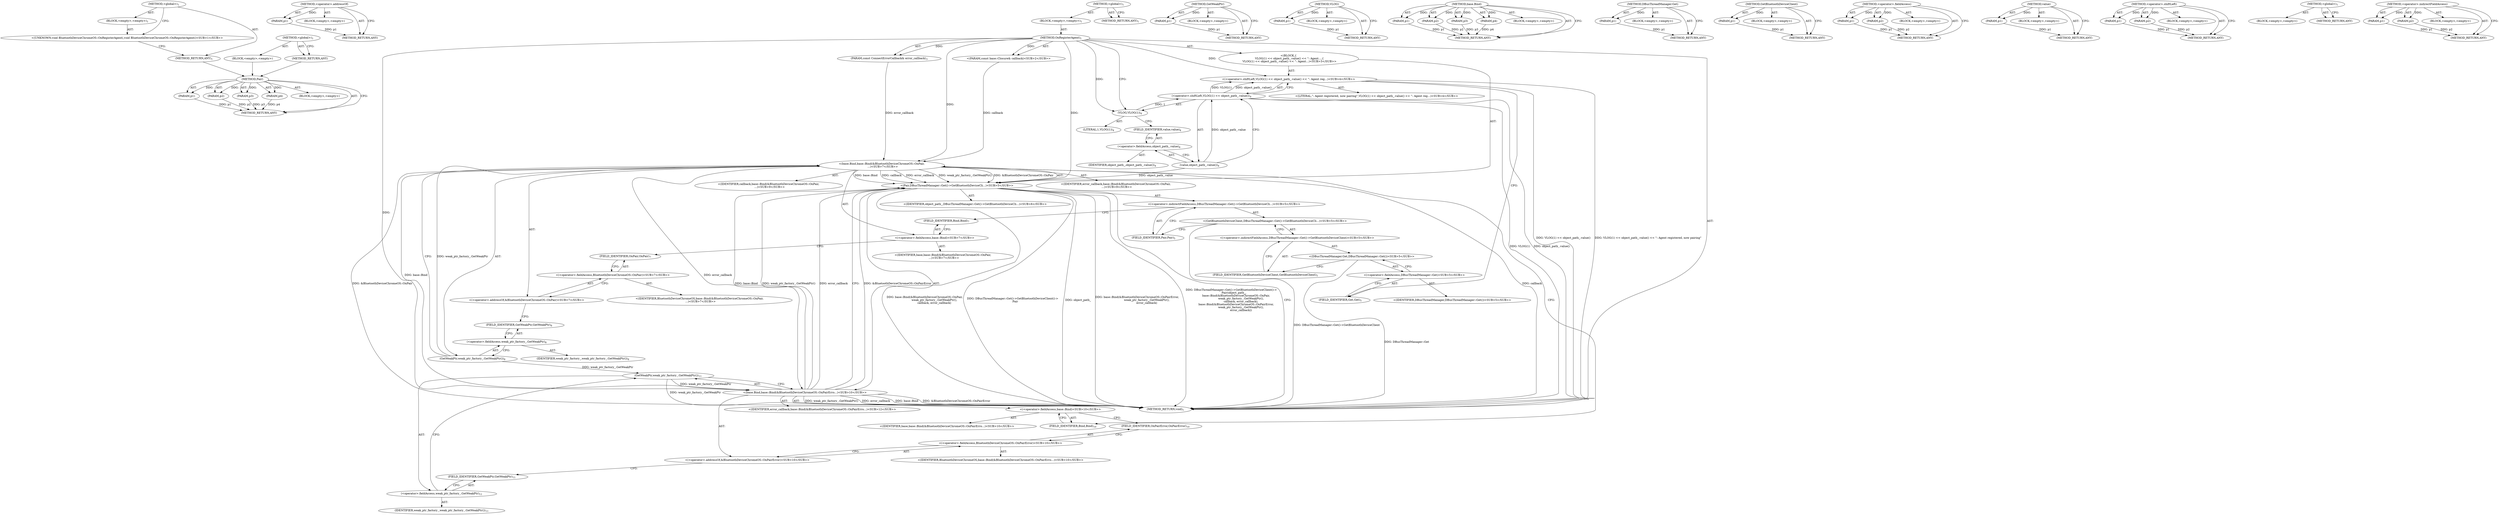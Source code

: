 digraph "&lt;global&gt;" {
vulnerable_102 [label=<(METHOD,Pair)>];
vulnerable_103 [label=<(PARAM,p1)>];
vulnerable_104 [label=<(PARAM,p2)>];
vulnerable_105 [label=<(PARAM,p3)>];
vulnerable_106 [label=<(PARAM,p4)>];
vulnerable_107 [label=<(BLOCK,&lt;empty&gt;,&lt;empty&gt;)>];
vulnerable_108 [label=<(METHOD_RETURN,ANY)>];
vulnerable_129 [label=<(METHOD,&lt;operator&gt;.addressOf)>];
vulnerable_130 [label=<(PARAM,p1)>];
vulnerable_131 [label=<(BLOCK,&lt;empty&gt;,&lt;empty&gt;)>];
vulnerable_132 [label=<(METHOD_RETURN,ANY)>];
vulnerable_6 [label=<(METHOD,&lt;global&gt;)<SUB>1</SUB>>];
vulnerable_7 [label=<(BLOCK,&lt;empty&gt;,&lt;empty&gt;)<SUB>1</SUB>>];
vulnerable_8 [label=<(METHOD,OnRegisterAgent)<SUB>1</SUB>>];
vulnerable_9 [label="<(PARAM,const base::Closure&amp; callback)<SUB>2</SUB>>"];
vulnerable_10 [label=<(PARAM,const ConnectErrorCallback&amp; error_callback)<SUB>3</SUB>>];
vulnerable_11 [label="<(BLOCK,{
  VLOG(1) &lt;&lt; object_path_.value() &lt;&lt; &quot;: Agent...,{
  VLOG(1) &lt;&lt; object_path_.value() &lt;&lt; &quot;: Agent...)<SUB>3</SUB>>"];
vulnerable_12 [label="<(&lt;operator&gt;.shiftLeft,VLOG(1) &lt;&lt; object_path_.value() &lt;&lt; &quot;: Agent reg...)<SUB>4</SUB>>"];
vulnerable_13 [label=<(&lt;operator&gt;.shiftLeft,VLOG(1) &lt;&lt; object_path_.value())<SUB>4</SUB>>];
vulnerable_14 [label=<(VLOG,VLOG(1))<SUB>4</SUB>>];
vulnerable_15 [label=<(LITERAL,1,VLOG(1))<SUB>4</SUB>>];
vulnerable_16 [label=<(value,object_path_.value())<SUB>4</SUB>>];
vulnerable_17 [label=<(&lt;operator&gt;.fieldAccess,object_path_.value)<SUB>4</SUB>>];
vulnerable_18 [label=<(IDENTIFIER,object_path_,object_path_.value())<SUB>4</SUB>>];
vulnerable_19 [label=<(FIELD_IDENTIFIER,value,value)<SUB>4</SUB>>];
vulnerable_20 [label="<(LITERAL,&quot;: Agent registered, now pairing&quot;,VLOG(1) &lt;&lt; object_path_.value() &lt;&lt; &quot;: Agent reg...)<SUB>4</SUB>>"];
vulnerable_21 [label="<(Pair,DBusThreadManager::Get()-&gt;GetBluetoothDeviceCli...)<SUB>5</SUB>>"];
vulnerable_22 [label="<(&lt;operator&gt;.indirectFieldAccess,DBusThreadManager::Get()-&gt;GetBluetoothDeviceCli...)<SUB>5</SUB>>"];
vulnerable_23 [label="<(GetBluetoothDeviceClient,DBusThreadManager::Get()-&gt;GetBluetoothDeviceCli...)<SUB>5</SUB>>"];
vulnerable_24 [label="<(&lt;operator&gt;.indirectFieldAccess,DBusThreadManager::Get()-&gt;GetBluetoothDeviceClient)<SUB>5</SUB>>"];
vulnerable_25 [label="<(DBusThreadManager.Get,DBusThreadManager::Get())<SUB>5</SUB>>"];
vulnerable_26 [label="<(&lt;operator&gt;.fieldAccess,DBusThreadManager::Get)<SUB>5</SUB>>"];
vulnerable_27 [label="<(IDENTIFIER,DBusThreadManager,DBusThreadManager::Get())<SUB>5</SUB>>"];
vulnerable_28 [label=<(FIELD_IDENTIFIER,Get,Get)<SUB>5</SUB>>];
vulnerable_29 [label=<(FIELD_IDENTIFIER,GetBluetoothDeviceClient,GetBluetoothDeviceClient)<SUB>5</SUB>>];
vulnerable_30 [label=<(FIELD_IDENTIFIER,Pair,Pair)<SUB>5</SUB>>];
vulnerable_31 [label="<(IDENTIFIER,object_path_,DBusThreadManager::Get()-&gt;GetBluetoothDeviceCli...)<SUB>6</SUB>>"];
vulnerable_32 [label="<(base.Bind,base::Bind(&amp;BluetoothDeviceChromeOS::OnPair,
  ...)<SUB>7</SUB>>"];
vulnerable_33 [label="<(&lt;operator&gt;.fieldAccess,base::Bind)<SUB>7</SUB>>"];
vulnerable_34 [label="<(IDENTIFIER,base,base::Bind(&amp;BluetoothDeviceChromeOS::OnPair,
  ...)<SUB>7</SUB>>"];
vulnerable_35 [label=<(FIELD_IDENTIFIER,Bind,Bind)<SUB>7</SUB>>];
vulnerable_36 [label="<(&lt;operator&gt;.addressOf,&amp;BluetoothDeviceChromeOS::OnPair)<SUB>7</SUB>>"];
vulnerable_37 [label="<(&lt;operator&gt;.fieldAccess,BluetoothDeviceChromeOS::OnPair)<SUB>7</SUB>>"];
vulnerable_38 [label="<(IDENTIFIER,BluetoothDeviceChromeOS,base::Bind(&amp;BluetoothDeviceChromeOS::OnPair,
  ...)<SUB>7</SUB>>"];
vulnerable_39 [label=<(FIELD_IDENTIFIER,OnPair,OnPair)<SUB>7</SUB>>];
vulnerable_40 [label=<(GetWeakPtr,weak_ptr_factory_.GetWeakPtr())<SUB>8</SUB>>];
vulnerable_41 [label=<(&lt;operator&gt;.fieldAccess,weak_ptr_factory_.GetWeakPtr)<SUB>8</SUB>>];
vulnerable_42 [label=<(IDENTIFIER,weak_ptr_factory_,weak_ptr_factory_.GetWeakPtr())<SUB>8</SUB>>];
vulnerable_43 [label=<(FIELD_IDENTIFIER,GetWeakPtr,GetWeakPtr)<SUB>8</SUB>>];
vulnerable_44 [label="<(IDENTIFIER,callback,base::Bind(&amp;BluetoothDeviceChromeOS::OnPair,
  ...)<SUB>9</SUB>>"];
vulnerable_45 [label="<(IDENTIFIER,error_callback,base::Bind(&amp;BluetoothDeviceChromeOS::OnPair,
  ...)<SUB>9</SUB>>"];
vulnerable_46 [label="<(base.Bind,base::Bind(&amp;BluetoothDeviceChromeOS::OnPairErro...)<SUB>10</SUB>>"];
vulnerable_47 [label="<(&lt;operator&gt;.fieldAccess,base::Bind)<SUB>10</SUB>>"];
vulnerable_48 [label="<(IDENTIFIER,base,base::Bind(&amp;BluetoothDeviceChromeOS::OnPairErro...)<SUB>10</SUB>>"];
vulnerable_49 [label=<(FIELD_IDENTIFIER,Bind,Bind)<SUB>10</SUB>>];
vulnerable_50 [label="<(&lt;operator&gt;.addressOf,&amp;BluetoothDeviceChromeOS::OnPairError)<SUB>10</SUB>>"];
vulnerable_51 [label="<(&lt;operator&gt;.fieldAccess,BluetoothDeviceChromeOS::OnPairError)<SUB>10</SUB>>"];
vulnerable_52 [label="<(IDENTIFIER,BluetoothDeviceChromeOS,base::Bind(&amp;BluetoothDeviceChromeOS::OnPairErro...)<SUB>10</SUB>>"];
vulnerable_53 [label=<(FIELD_IDENTIFIER,OnPairError,OnPairError)<SUB>10</SUB>>];
vulnerable_54 [label=<(GetWeakPtr,weak_ptr_factory_.GetWeakPtr())<SUB>11</SUB>>];
vulnerable_55 [label=<(&lt;operator&gt;.fieldAccess,weak_ptr_factory_.GetWeakPtr)<SUB>11</SUB>>];
vulnerable_56 [label=<(IDENTIFIER,weak_ptr_factory_,weak_ptr_factory_.GetWeakPtr())<SUB>11</SUB>>];
vulnerable_57 [label=<(FIELD_IDENTIFIER,GetWeakPtr,GetWeakPtr)<SUB>11</SUB>>];
vulnerable_58 [label="<(IDENTIFIER,error_callback,base::Bind(&amp;BluetoothDeviceChromeOS::OnPairErro...)<SUB>12</SUB>>"];
vulnerable_59 [label=<(METHOD_RETURN,void)<SUB>1</SUB>>];
vulnerable_61 [label=<(METHOD_RETURN,ANY)<SUB>1</SUB>>];
vulnerable_133 [label=<(METHOD,GetWeakPtr)>];
vulnerable_134 [label=<(PARAM,p1)>];
vulnerable_135 [label=<(BLOCK,&lt;empty&gt;,&lt;empty&gt;)>];
vulnerable_136 [label=<(METHOD_RETURN,ANY)>];
vulnerable_89 [label=<(METHOD,VLOG)>];
vulnerable_90 [label=<(PARAM,p1)>];
vulnerable_91 [label=<(BLOCK,&lt;empty&gt;,&lt;empty&gt;)>];
vulnerable_92 [label=<(METHOD_RETURN,ANY)>];
vulnerable_122 [label=<(METHOD,base.Bind)>];
vulnerable_123 [label=<(PARAM,p1)>];
vulnerable_124 [label=<(PARAM,p2)>];
vulnerable_125 [label=<(PARAM,p3)>];
vulnerable_126 [label=<(PARAM,p4)>];
vulnerable_127 [label=<(BLOCK,&lt;empty&gt;,&lt;empty&gt;)>];
vulnerable_128 [label=<(METHOD_RETURN,ANY)>];
vulnerable_118 [label=<(METHOD,DBusThreadManager.Get)>];
vulnerable_119 [label=<(PARAM,p1)>];
vulnerable_120 [label=<(BLOCK,&lt;empty&gt;,&lt;empty&gt;)>];
vulnerable_121 [label=<(METHOD_RETURN,ANY)>];
vulnerable_114 [label=<(METHOD,GetBluetoothDeviceClient)>];
vulnerable_115 [label=<(PARAM,p1)>];
vulnerable_116 [label=<(BLOCK,&lt;empty&gt;,&lt;empty&gt;)>];
vulnerable_117 [label=<(METHOD_RETURN,ANY)>];
vulnerable_97 [label=<(METHOD,&lt;operator&gt;.fieldAccess)>];
vulnerable_98 [label=<(PARAM,p1)>];
vulnerable_99 [label=<(PARAM,p2)>];
vulnerable_100 [label=<(BLOCK,&lt;empty&gt;,&lt;empty&gt;)>];
vulnerable_101 [label=<(METHOD_RETURN,ANY)>];
vulnerable_93 [label=<(METHOD,value)>];
vulnerable_94 [label=<(PARAM,p1)>];
vulnerable_95 [label=<(BLOCK,&lt;empty&gt;,&lt;empty&gt;)>];
vulnerable_96 [label=<(METHOD_RETURN,ANY)>];
vulnerable_84 [label=<(METHOD,&lt;operator&gt;.shiftLeft)>];
vulnerable_85 [label=<(PARAM,p1)>];
vulnerable_86 [label=<(PARAM,p2)>];
vulnerable_87 [label=<(BLOCK,&lt;empty&gt;,&lt;empty&gt;)>];
vulnerable_88 [label=<(METHOD_RETURN,ANY)>];
vulnerable_78 [label=<(METHOD,&lt;global&gt;)<SUB>1</SUB>>];
vulnerable_79 [label=<(BLOCK,&lt;empty&gt;,&lt;empty&gt;)>];
vulnerable_80 [label=<(METHOD_RETURN,ANY)>];
vulnerable_109 [label=<(METHOD,&lt;operator&gt;.indirectFieldAccess)>];
vulnerable_110 [label=<(PARAM,p1)>];
vulnerable_111 [label=<(PARAM,p2)>];
vulnerable_112 [label=<(BLOCK,&lt;empty&gt;,&lt;empty&gt;)>];
vulnerable_113 [label=<(METHOD_RETURN,ANY)>];
fixed_6 [label=<(METHOD,&lt;global&gt;)<SUB>1</SUB>>];
fixed_7 [label=<(BLOCK,&lt;empty&gt;,&lt;empty&gt;)<SUB>1</SUB>>];
fixed_8 [label="<(UNKNOWN,void BluetoothDeviceChromeOS::OnRegisterAgent(,void BluetoothDeviceChromeOS::OnRegisterAgent()<SUB>1</SUB>>"];
fixed_9 [label=<(METHOD_RETURN,ANY)<SUB>1</SUB>>];
fixed_14 [label=<(METHOD,&lt;global&gt;)<SUB>1</SUB>>];
fixed_15 [label=<(BLOCK,&lt;empty&gt;,&lt;empty&gt;)>];
fixed_16 [label=<(METHOD_RETURN,ANY)>];
vulnerable_102 -> vulnerable_103  [key=0, label="AST: "];
vulnerable_102 -> vulnerable_103  [key=1, label="DDG: "];
vulnerable_102 -> vulnerable_107  [key=0, label="AST: "];
vulnerable_102 -> vulnerable_104  [key=0, label="AST: "];
vulnerable_102 -> vulnerable_104  [key=1, label="DDG: "];
vulnerable_102 -> vulnerable_108  [key=0, label="AST: "];
vulnerable_102 -> vulnerable_108  [key=1, label="CFG: "];
vulnerable_102 -> vulnerable_105  [key=0, label="AST: "];
vulnerable_102 -> vulnerable_105  [key=1, label="DDG: "];
vulnerable_102 -> vulnerable_106  [key=0, label="AST: "];
vulnerable_102 -> vulnerable_106  [key=1, label="DDG: "];
vulnerable_103 -> vulnerable_108  [key=0, label="DDG: p1"];
vulnerable_104 -> vulnerable_108  [key=0, label="DDG: p2"];
vulnerable_105 -> vulnerable_108  [key=0, label="DDG: p3"];
vulnerable_106 -> vulnerable_108  [key=0, label="DDG: p4"];
vulnerable_129 -> vulnerable_130  [key=0, label="AST: "];
vulnerable_129 -> vulnerable_130  [key=1, label="DDG: "];
vulnerable_129 -> vulnerable_131  [key=0, label="AST: "];
vulnerable_129 -> vulnerable_132  [key=0, label="AST: "];
vulnerable_129 -> vulnerable_132  [key=1, label="CFG: "];
vulnerable_130 -> vulnerable_132  [key=0, label="DDG: p1"];
vulnerable_6 -> vulnerable_7  [key=0, label="AST: "];
vulnerable_6 -> vulnerable_61  [key=0, label="AST: "];
vulnerable_6 -> vulnerable_61  [key=1, label="CFG: "];
vulnerable_7 -> vulnerable_8  [key=0, label="AST: "];
vulnerable_8 -> vulnerable_9  [key=0, label="AST: "];
vulnerable_8 -> vulnerable_9  [key=1, label="DDG: "];
vulnerable_8 -> vulnerable_10  [key=0, label="AST: "];
vulnerable_8 -> vulnerable_10  [key=1, label="DDG: "];
vulnerable_8 -> vulnerable_11  [key=0, label="AST: "];
vulnerable_8 -> vulnerable_59  [key=0, label="AST: "];
vulnerable_8 -> vulnerable_14  [key=0, label="CFG: "];
vulnerable_8 -> vulnerable_14  [key=1, label="DDG: "];
vulnerable_8 -> vulnerable_12  [key=0, label="DDG: "];
vulnerable_8 -> vulnerable_21  [key=0, label="DDG: "];
vulnerable_8 -> vulnerable_32  [key=0, label="DDG: "];
vulnerable_8 -> vulnerable_46  [key=0, label="DDG: "];
vulnerable_9 -> vulnerable_32  [key=0, label="DDG: callback"];
vulnerable_10 -> vulnerable_32  [key=0, label="DDG: error_callback"];
vulnerable_11 -> vulnerable_12  [key=0, label="AST: "];
vulnerable_11 -> vulnerable_21  [key=0, label="AST: "];
vulnerable_12 -> vulnerable_13  [key=0, label="AST: "];
vulnerable_12 -> vulnerable_20  [key=0, label="AST: "];
vulnerable_12 -> vulnerable_28  [key=0, label="CFG: "];
vulnerable_12 -> vulnerable_59  [key=0, label="DDG: VLOG(1) &lt;&lt; object_path_.value()"];
vulnerable_12 -> vulnerable_59  [key=1, label="DDG: VLOG(1) &lt;&lt; object_path_.value() &lt;&lt; &quot;: Agent registered, now pairing&quot;"];
vulnerable_13 -> vulnerable_14  [key=0, label="AST: "];
vulnerable_13 -> vulnerable_16  [key=0, label="AST: "];
vulnerable_13 -> vulnerable_12  [key=0, label="CFG: "];
vulnerable_13 -> vulnerable_12  [key=1, label="DDG: VLOG(1)"];
vulnerable_13 -> vulnerable_12  [key=2, label="DDG: object_path_.value()"];
vulnerable_13 -> vulnerable_59  [key=0, label="DDG: VLOG(1)"];
vulnerable_13 -> vulnerable_59  [key=1, label="DDG: object_path_.value()"];
vulnerable_14 -> vulnerable_15  [key=0, label="AST: "];
vulnerable_14 -> vulnerable_19  [key=0, label="CFG: "];
vulnerable_14 -> vulnerable_13  [key=0, label="DDG: 1"];
vulnerable_16 -> vulnerable_17  [key=0, label="AST: "];
vulnerable_16 -> vulnerable_13  [key=0, label="CFG: "];
vulnerable_16 -> vulnerable_13  [key=1, label="DDG: object_path_.value"];
vulnerable_16 -> vulnerable_21  [key=0, label="DDG: object_path_.value"];
vulnerable_17 -> vulnerable_18  [key=0, label="AST: "];
vulnerable_17 -> vulnerable_19  [key=0, label="AST: "];
vulnerable_17 -> vulnerable_16  [key=0, label="CFG: "];
vulnerable_19 -> vulnerable_17  [key=0, label="CFG: "];
vulnerable_21 -> vulnerable_22  [key=0, label="AST: "];
vulnerable_21 -> vulnerable_31  [key=0, label="AST: "];
vulnerable_21 -> vulnerable_32  [key=0, label="AST: "];
vulnerable_21 -> vulnerable_46  [key=0, label="AST: "];
vulnerable_21 -> vulnerable_59  [key=0, label="CFG: "];
vulnerable_21 -> vulnerable_59  [key=1, label="DDG: DBusThreadManager::Get()-&gt;GetBluetoothDeviceClient()-&gt;
      Pair"];
vulnerable_21 -> vulnerable_59  [key=2, label="DDG: object_path_"];
vulnerable_21 -> vulnerable_59  [key=3, label="DDG: base::Bind(&amp;BluetoothDeviceChromeOS::OnPair,
                      weak_ptr_factory_.GetWeakPtr(),
                      callback, error_callback)"];
vulnerable_21 -> vulnerable_59  [key=4, label="DDG: base::Bind(&amp;BluetoothDeviceChromeOS::OnPairError,
                      weak_ptr_factory_.GetWeakPtr(),
                      error_callback)"];
vulnerable_21 -> vulnerable_59  [key=5, label="DDG: DBusThreadManager::Get()-&gt;GetBluetoothDeviceClient()-&gt;
      Pair(object_path_,
           base::Bind(&amp;BluetoothDeviceChromeOS::OnPair,
                      weak_ptr_factory_.GetWeakPtr(),
                      callback, error_callback),
           base::Bind(&amp;BluetoothDeviceChromeOS::OnPairError,
                      weak_ptr_factory_.GetWeakPtr(),
                      error_callback))"];
vulnerable_22 -> vulnerable_23  [key=0, label="AST: "];
vulnerable_22 -> vulnerable_30  [key=0, label="AST: "];
vulnerable_22 -> vulnerable_35  [key=0, label="CFG: "];
vulnerable_23 -> vulnerable_24  [key=0, label="AST: "];
vulnerable_23 -> vulnerable_30  [key=0, label="CFG: "];
vulnerable_23 -> vulnerable_59  [key=0, label="DDG: DBusThreadManager::Get()-&gt;GetBluetoothDeviceClient"];
vulnerable_24 -> vulnerable_25  [key=0, label="AST: "];
vulnerable_24 -> vulnerable_29  [key=0, label="AST: "];
vulnerable_24 -> vulnerable_23  [key=0, label="CFG: "];
vulnerable_25 -> vulnerable_26  [key=0, label="AST: "];
vulnerable_25 -> vulnerable_29  [key=0, label="CFG: "];
vulnerable_25 -> vulnerable_59  [key=0, label="DDG: DBusThreadManager::Get"];
vulnerable_26 -> vulnerable_27  [key=0, label="AST: "];
vulnerable_26 -> vulnerable_28  [key=0, label="AST: "];
vulnerable_26 -> vulnerable_25  [key=0, label="CFG: "];
vulnerable_28 -> vulnerable_26  [key=0, label="CFG: "];
vulnerable_29 -> vulnerable_24  [key=0, label="CFG: "];
vulnerable_30 -> vulnerable_22  [key=0, label="CFG: "];
vulnerable_32 -> vulnerable_33  [key=0, label="AST: "];
vulnerable_32 -> vulnerable_36  [key=0, label="AST: "];
vulnerable_32 -> vulnerable_40  [key=0, label="AST: "];
vulnerable_32 -> vulnerable_44  [key=0, label="AST: "];
vulnerable_32 -> vulnerable_45  [key=0, label="AST: "];
vulnerable_32 -> vulnerable_49  [key=0, label="CFG: "];
vulnerable_32 -> vulnerable_59  [key=0, label="DDG: &amp;BluetoothDeviceChromeOS::OnPair"];
vulnerable_32 -> vulnerable_59  [key=1, label="DDG: callback"];
vulnerable_32 -> vulnerable_21  [key=0, label="DDG: base::Bind"];
vulnerable_32 -> vulnerable_21  [key=1, label="DDG: callback"];
vulnerable_32 -> vulnerable_21  [key=2, label="DDG: error_callback"];
vulnerable_32 -> vulnerable_21  [key=3, label="DDG: weak_ptr_factory_.GetWeakPtr()"];
vulnerable_32 -> vulnerable_21  [key=4, label="DDG: &amp;BluetoothDeviceChromeOS::OnPair"];
vulnerable_32 -> vulnerable_46  [key=0, label="DDG: base::Bind"];
vulnerable_32 -> vulnerable_46  [key=1, label="DDG: error_callback"];
vulnerable_33 -> vulnerable_34  [key=0, label="AST: "];
vulnerable_33 -> vulnerable_35  [key=0, label="AST: "];
vulnerable_33 -> vulnerable_39  [key=0, label="CFG: "];
vulnerable_35 -> vulnerable_33  [key=0, label="CFG: "];
vulnerable_36 -> vulnerable_37  [key=0, label="AST: "];
vulnerable_36 -> vulnerable_43  [key=0, label="CFG: "];
vulnerable_37 -> vulnerable_38  [key=0, label="AST: "];
vulnerable_37 -> vulnerable_39  [key=0, label="AST: "];
vulnerable_37 -> vulnerable_36  [key=0, label="CFG: "];
vulnerable_39 -> vulnerable_37  [key=0, label="CFG: "];
vulnerable_40 -> vulnerable_41  [key=0, label="AST: "];
vulnerable_40 -> vulnerable_32  [key=0, label="CFG: "];
vulnerable_40 -> vulnerable_32  [key=1, label="DDG: weak_ptr_factory_.GetWeakPtr"];
vulnerable_40 -> vulnerable_54  [key=0, label="DDG: weak_ptr_factory_.GetWeakPtr"];
vulnerable_41 -> vulnerable_42  [key=0, label="AST: "];
vulnerable_41 -> vulnerable_43  [key=0, label="AST: "];
vulnerable_41 -> vulnerable_40  [key=0, label="CFG: "];
vulnerable_43 -> vulnerable_41  [key=0, label="CFG: "];
vulnerable_46 -> vulnerable_47  [key=0, label="AST: "];
vulnerable_46 -> vulnerable_50  [key=0, label="AST: "];
vulnerable_46 -> vulnerable_54  [key=0, label="AST: "];
vulnerable_46 -> vulnerable_58  [key=0, label="AST: "];
vulnerable_46 -> vulnerable_21  [key=0, label="CFG: "];
vulnerable_46 -> vulnerable_21  [key=1, label="DDG: base::Bind"];
vulnerable_46 -> vulnerable_21  [key=2, label="DDG: &amp;BluetoothDeviceChromeOS::OnPairError"];
vulnerable_46 -> vulnerable_21  [key=3, label="DDG: weak_ptr_factory_.GetWeakPtr()"];
vulnerable_46 -> vulnerable_21  [key=4, label="DDG: error_callback"];
vulnerable_46 -> vulnerable_59  [key=0, label="DDG: base::Bind"];
vulnerable_46 -> vulnerable_59  [key=1, label="DDG: &amp;BluetoothDeviceChromeOS::OnPairError"];
vulnerable_46 -> vulnerable_59  [key=2, label="DDG: weak_ptr_factory_.GetWeakPtr()"];
vulnerable_46 -> vulnerable_59  [key=3, label="DDG: error_callback"];
vulnerable_47 -> vulnerable_48  [key=0, label="AST: "];
vulnerable_47 -> vulnerable_49  [key=0, label="AST: "];
vulnerable_47 -> vulnerable_53  [key=0, label="CFG: "];
vulnerable_49 -> vulnerable_47  [key=0, label="CFG: "];
vulnerable_50 -> vulnerable_51  [key=0, label="AST: "];
vulnerable_50 -> vulnerable_57  [key=0, label="CFG: "];
vulnerable_51 -> vulnerable_52  [key=0, label="AST: "];
vulnerable_51 -> vulnerable_53  [key=0, label="AST: "];
vulnerable_51 -> vulnerable_50  [key=0, label="CFG: "];
vulnerable_53 -> vulnerable_51  [key=0, label="CFG: "];
vulnerable_54 -> vulnerable_55  [key=0, label="AST: "];
vulnerable_54 -> vulnerable_46  [key=0, label="CFG: "];
vulnerable_54 -> vulnerable_46  [key=1, label="DDG: weak_ptr_factory_.GetWeakPtr"];
vulnerable_54 -> vulnerable_59  [key=0, label="DDG: weak_ptr_factory_.GetWeakPtr"];
vulnerable_55 -> vulnerable_56  [key=0, label="AST: "];
vulnerable_55 -> vulnerable_57  [key=0, label="AST: "];
vulnerable_55 -> vulnerable_54  [key=0, label="CFG: "];
vulnerable_57 -> vulnerable_55  [key=0, label="CFG: "];
vulnerable_133 -> vulnerable_134  [key=0, label="AST: "];
vulnerable_133 -> vulnerable_134  [key=1, label="DDG: "];
vulnerable_133 -> vulnerable_135  [key=0, label="AST: "];
vulnerable_133 -> vulnerable_136  [key=0, label="AST: "];
vulnerable_133 -> vulnerable_136  [key=1, label="CFG: "];
vulnerable_134 -> vulnerable_136  [key=0, label="DDG: p1"];
vulnerable_89 -> vulnerable_90  [key=0, label="AST: "];
vulnerable_89 -> vulnerable_90  [key=1, label="DDG: "];
vulnerable_89 -> vulnerable_91  [key=0, label="AST: "];
vulnerable_89 -> vulnerable_92  [key=0, label="AST: "];
vulnerable_89 -> vulnerable_92  [key=1, label="CFG: "];
vulnerable_90 -> vulnerable_92  [key=0, label="DDG: p1"];
vulnerable_122 -> vulnerable_123  [key=0, label="AST: "];
vulnerable_122 -> vulnerable_123  [key=1, label="DDG: "];
vulnerable_122 -> vulnerable_127  [key=0, label="AST: "];
vulnerable_122 -> vulnerable_124  [key=0, label="AST: "];
vulnerable_122 -> vulnerable_124  [key=1, label="DDG: "];
vulnerable_122 -> vulnerable_128  [key=0, label="AST: "];
vulnerable_122 -> vulnerable_128  [key=1, label="CFG: "];
vulnerable_122 -> vulnerable_125  [key=0, label="AST: "];
vulnerable_122 -> vulnerable_125  [key=1, label="DDG: "];
vulnerable_122 -> vulnerable_126  [key=0, label="AST: "];
vulnerable_122 -> vulnerable_126  [key=1, label="DDG: "];
vulnerable_123 -> vulnerable_128  [key=0, label="DDG: p1"];
vulnerable_124 -> vulnerable_128  [key=0, label="DDG: p2"];
vulnerable_125 -> vulnerable_128  [key=0, label="DDG: p3"];
vulnerable_126 -> vulnerable_128  [key=0, label="DDG: p4"];
vulnerable_118 -> vulnerable_119  [key=0, label="AST: "];
vulnerable_118 -> vulnerable_119  [key=1, label="DDG: "];
vulnerable_118 -> vulnerable_120  [key=0, label="AST: "];
vulnerable_118 -> vulnerable_121  [key=0, label="AST: "];
vulnerable_118 -> vulnerable_121  [key=1, label="CFG: "];
vulnerable_119 -> vulnerable_121  [key=0, label="DDG: p1"];
vulnerable_114 -> vulnerable_115  [key=0, label="AST: "];
vulnerable_114 -> vulnerable_115  [key=1, label="DDG: "];
vulnerable_114 -> vulnerable_116  [key=0, label="AST: "];
vulnerable_114 -> vulnerable_117  [key=0, label="AST: "];
vulnerable_114 -> vulnerable_117  [key=1, label="CFG: "];
vulnerable_115 -> vulnerable_117  [key=0, label="DDG: p1"];
vulnerable_97 -> vulnerable_98  [key=0, label="AST: "];
vulnerable_97 -> vulnerable_98  [key=1, label="DDG: "];
vulnerable_97 -> vulnerable_100  [key=0, label="AST: "];
vulnerable_97 -> vulnerable_99  [key=0, label="AST: "];
vulnerable_97 -> vulnerable_99  [key=1, label="DDG: "];
vulnerable_97 -> vulnerable_101  [key=0, label="AST: "];
vulnerable_97 -> vulnerable_101  [key=1, label="CFG: "];
vulnerable_98 -> vulnerable_101  [key=0, label="DDG: p1"];
vulnerable_99 -> vulnerable_101  [key=0, label="DDG: p2"];
vulnerable_93 -> vulnerable_94  [key=0, label="AST: "];
vulnerable_93 -> vulnerable_94  [key=1, label="DDG: "];
vulnerable_93 -> vulnerable_95  [key=0, label="AST: "];
vulnerable_93 -> vulnerable_96  [key=0, label="AST: "];
vulnerable_93 -> vulnerable_96  [key=1, label="CFG: "];
vulnerable_94 -> vulnerable_96  [key=0, label="DDG: p1"];
vulnerable_84 -> vulnerable_85  [key=0, label="AST: "];
vulnerable_84 -> vulnerable_85  [key=1, label="DDG: "];
vulnerable_84 -> vulnerable_87  [key=0, label="AST: "];
vulnerable_84 -> vulnerable_86  [key=0, label="AST: "];
vulnerable_84 -> vulnerable_86  [key=1, label="DDG: "];
vulnerable_84 -> vulnerable_88  [key=0, label="AST: "];
vulnerable_84 -> vulnerable_88  [key=1, label="CFG: "];
vulnerable_85 -> vulnerable_88  [key=0, label="DDG: p1"];
vulnerable_86 -> vulnerable_88  [key=0, label="DDG: p2"];
vulnerable_78 -> vulnerable_79  [key=0, label="AST: "];
vulnerable_78 -> vulnerable_80  [key=0, label="AST: "];
vulnerable_78 -> vulnerable_80  [key=1, label="CFG: "];
vulnerable_109 -> vulnerable_110  [key=0, label="AST: "];
vulnerable_109 -> vulnerable_110  [key=1, label="DDG: "];
vulnerable_109 -> vulnerable_112  [key=0, label="AST: "];
vulnerable_109 -> vulnerable_111  [key=0, label="AST: "];
vulnerable_109 -> vulnerable_111  [key=1, label="DDG: "];
vulnerable_109 -> vulnerable_113  [key=0, label="AST: "];
vulnerable_109 -> vulnerable_113  [key=1, label="CFG: "];
vulnerable_110 -> vulnerable_113  [key=0, label="DDG: p1"];
vulnerable_111 -> vulnerable_113  [key=0, label="DDG: p2"];
fixed_6 -> fixed_7  [key=0, label="AST: "];
fixed_6 -> fixed_9  [key=0, label="AST: "];
fixed_6 -> fixed_8  [key=0, label="CFG: "];
fixed_7 -> fixed_8  [key=0, label="AST: "];
fixed_8 -> fixed_9  [key=0, label="CFG: "];
fixed_9 -> vulnerable_102  [key=0];
fixed_14 -> fixed_15  [key=0, label="AST: "];
fixed_14 -> fixed_16  [key=0, label="AST: "];
fixed_14 -> fixed_16  [key=1, label="CFG: "];
fixed_15 -> vulnerable_102  [key=0];
fixed_16 -> vulnerable_102  [key=0];
}
